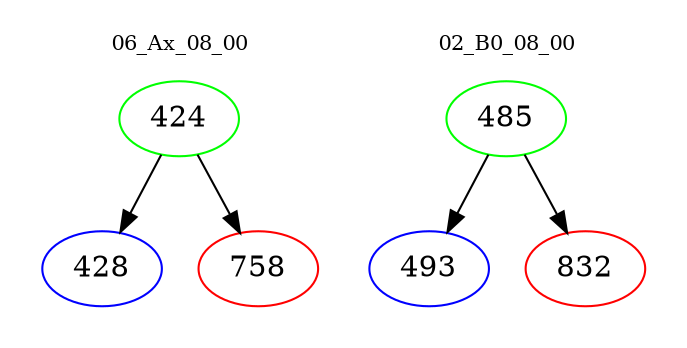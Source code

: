 digraph{
subgraph cluster_0 {
color = white
label = "06_Ax_08_00";
fontsize=10;
T0_424 [label="424", color="green"]
T0_424 -> T0_428 [color="black"]
T0_428 [label="428", color="blue"]
T0_424 -> T0_758 [color="black"]
T0_758 [label="758", color="red"]
}
subgraph cluster_1 {
color = white
label = "02_B0_08_00";
fontsize=10;
T1_485 [label="485", color="green"]
T1_485 -> T1_493 [color="black"]
T1_493 [label="493", color="blue"]
T1_485 -> T1_832 [color="black"]
T1_832 [label="832", color="red"]
}
}
